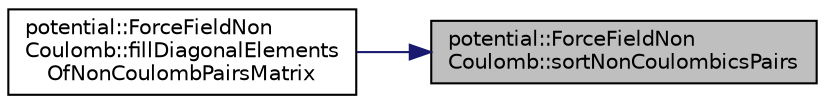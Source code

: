 digraph "potential::ForceFieldNonCoulomb::sortNonCoulombicsPairs"
{
 // LATEX_PDF_SIZE
  edge [fontname="Helvetica",fontsize="10",labelfontname="Helvetica",labelfontsize="10"];
  node [fontname="Helvetica",fontsize="10",shape=record];
  rankdir="RL";
  Node1 [label="potential::ForceFieldNon\lCoulomb::sortNonCoulombicsPairs",height=0.2,width=0.4,color="black", fillcolor="grey75", style="filled", fontcolor="black",tooltip="sorts the elements of a non-coulombic pairs vector"];
  Node1 -> Node2 [dir="back",color="midnightblue",fontsize="10",style="solid",fontname="Helvetica"];
  Node2 [label="potential::ForceFieldNon\lCoulomb::fillDiagonalElements\lOfNonCoulombPairsMatrix",height=0.2,width=0.4,color="black", fillcolor="white", style="filled",URL="$classpotential_1_1ForceFieldNonCoulomb.html#a814b8b9d420b9c818b19c8331b466b13",tooltip="fills the diagonal elements of the non-coulombic pairs matrix"];
}
